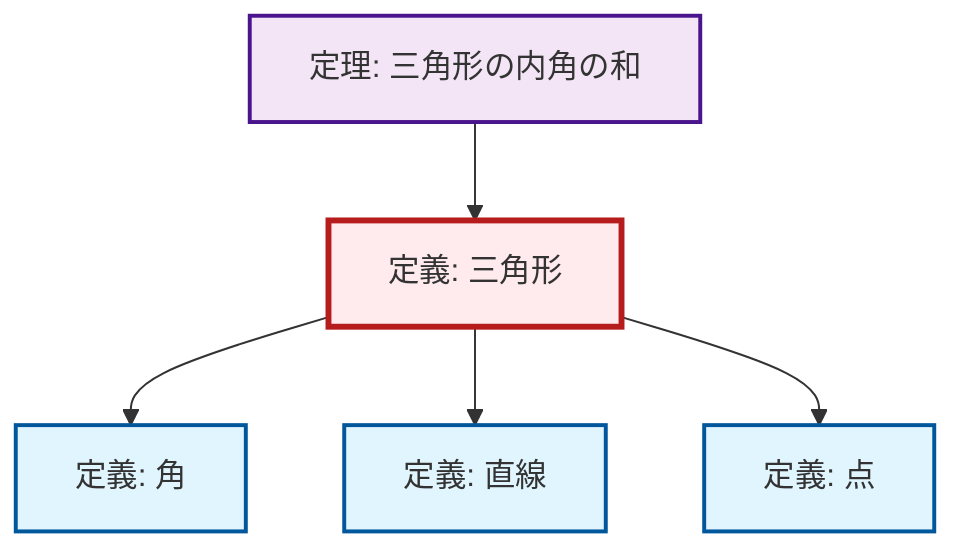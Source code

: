graph TD
    classDef definition fill:#e1f5fe,stroke:#01579b,stroke-width:2px
    classDef theorem fill:#f3e5f5,stroke:#4a148c,stroke-width:2px
    classDef axiom fill:#fff3e0,stroke:#e65100,stroke-width:2px
    classDef example fill:#e8f5e9,stroke:#1b5e20,stroke-width:2px
    classDef current fill:#ffebee,stroke:#b71c1c,stroke-width:3px
    def-angle["定義: 角"]:::definition
    def-line["定義: 直線"]:::definition
    def-triangle["定義: 三角形"]:::definition
    def-point["定義: 点"]:::definition
    thm-angle-sum-triangle["定理: 三角形の内角の和"]:::theorem
    def-triangle --> def-angle
    thm-angle-sum-triangle --> def-triangle
    def-triangle --> def-line
    def-triangle --> def-point
    class def-triangle current
